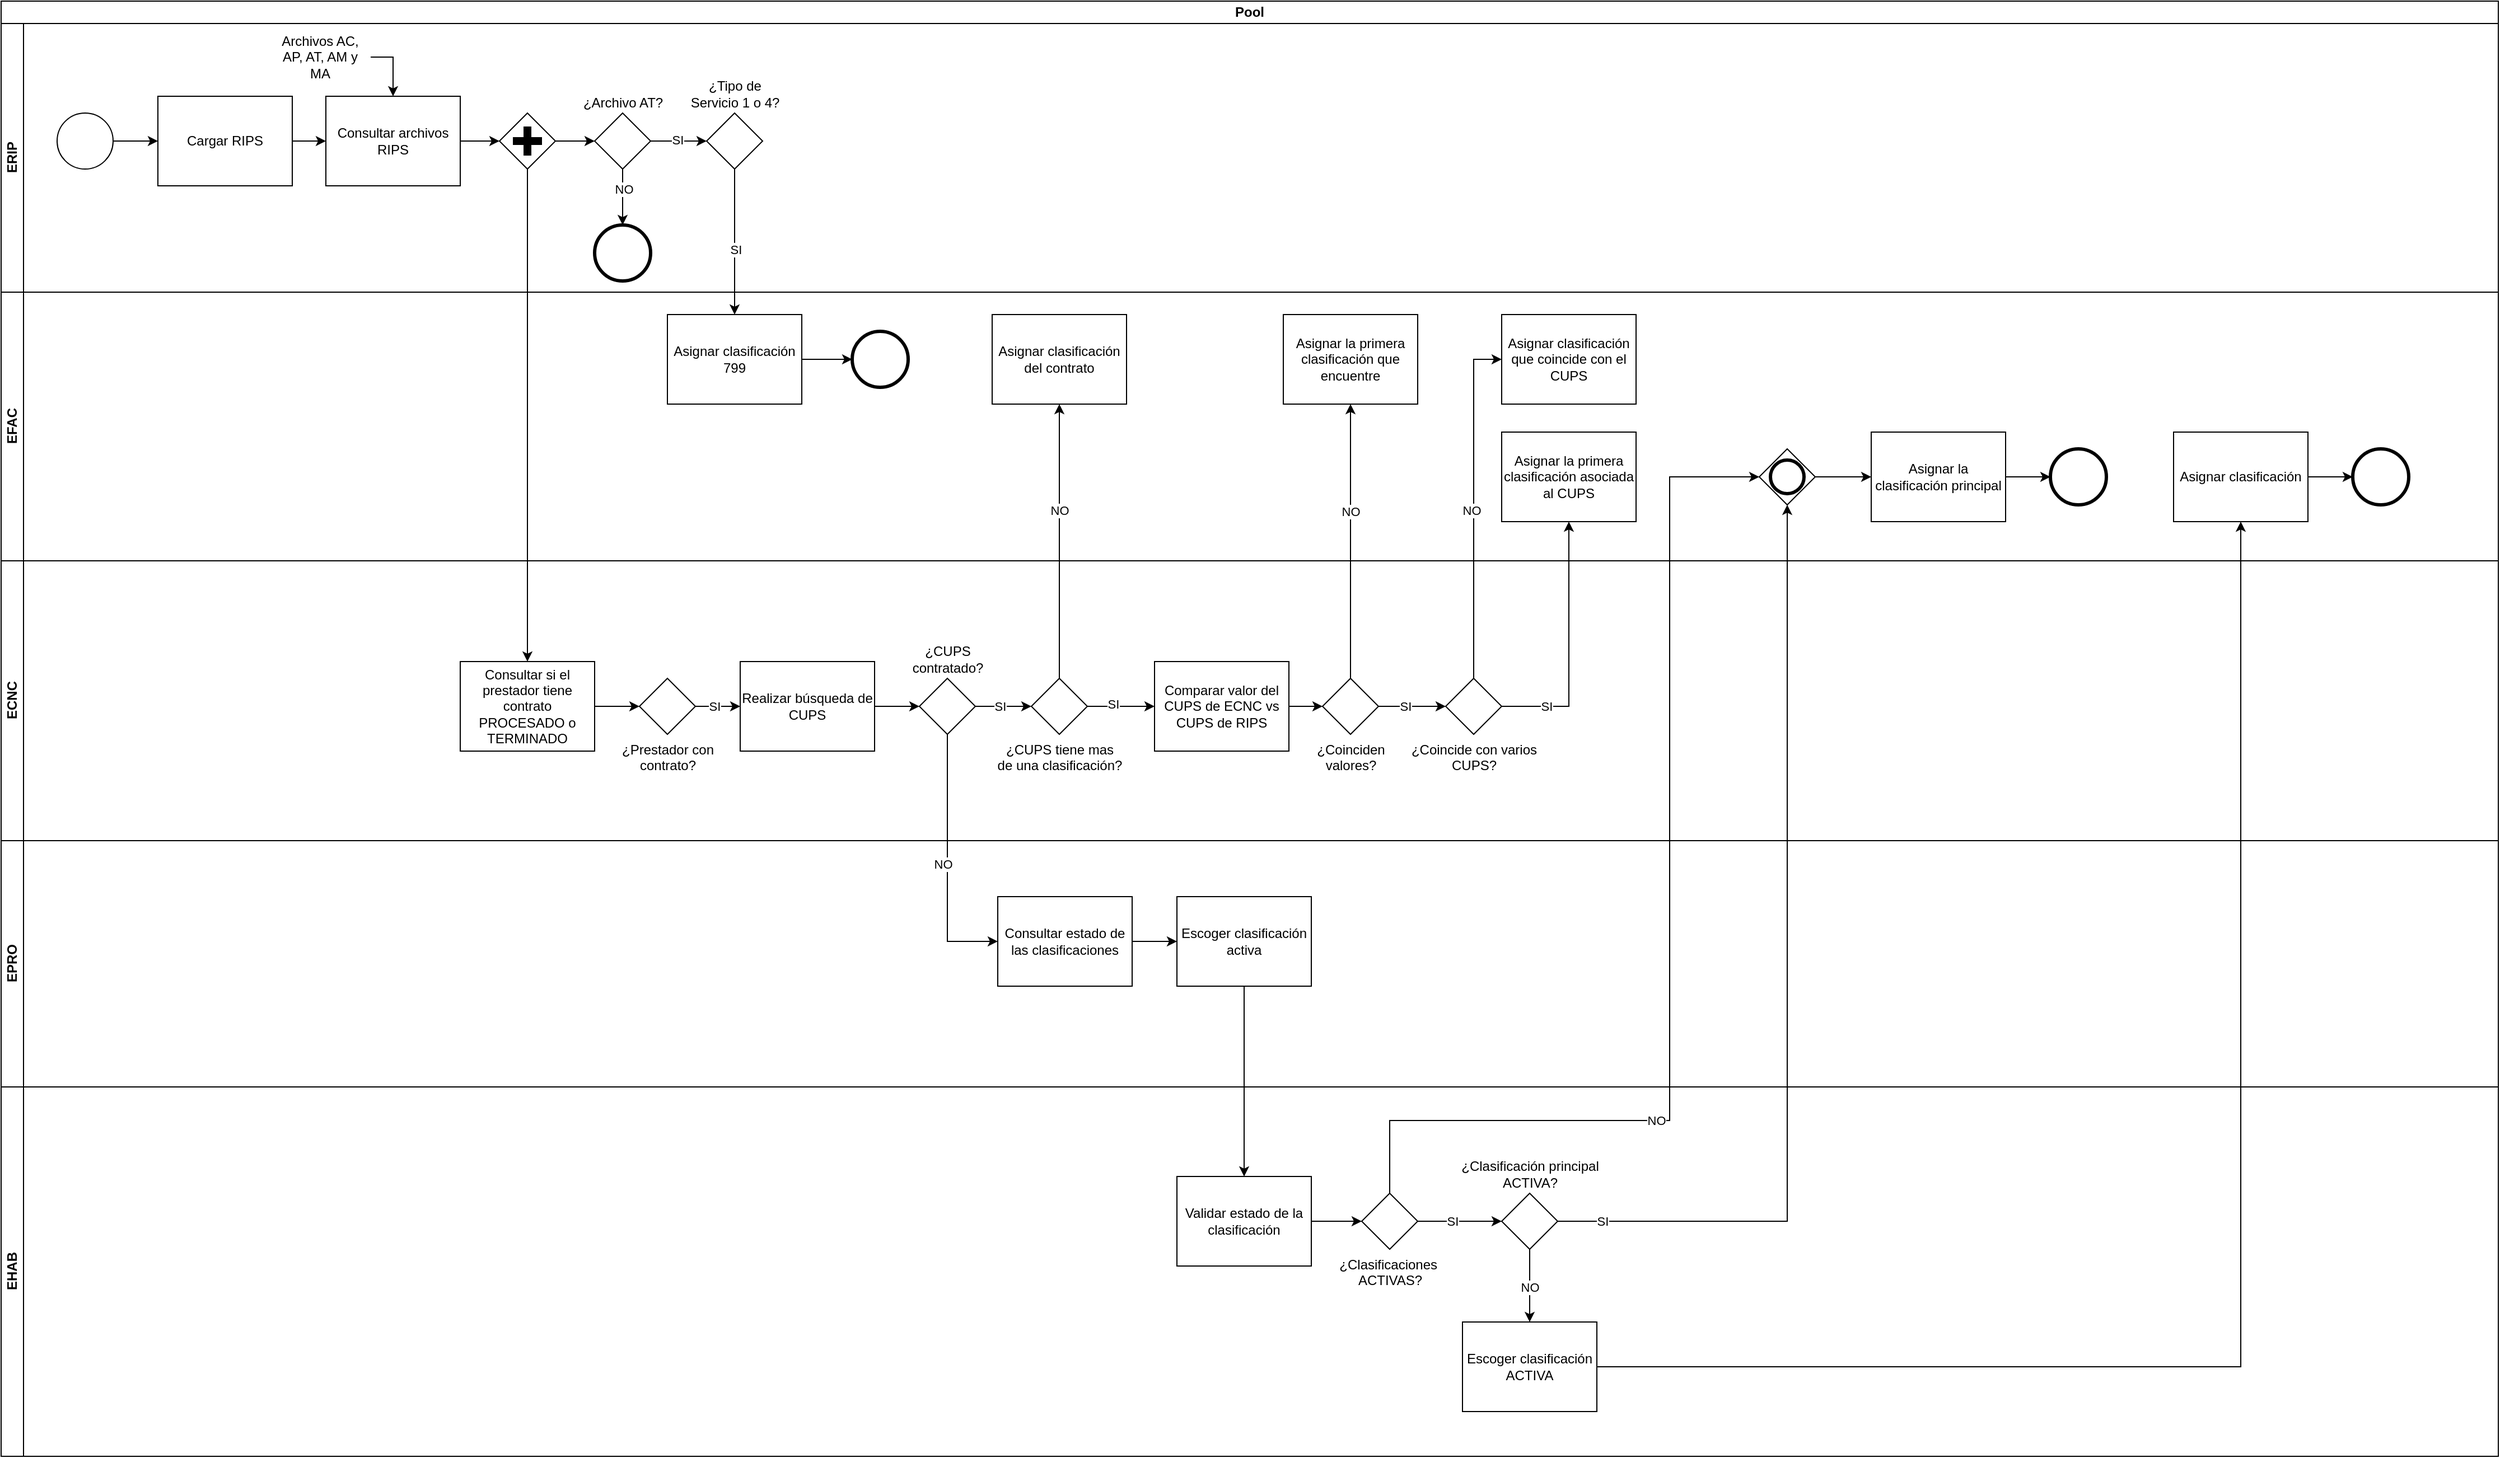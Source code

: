 <mxfile version="26.0.7">
  <diagram name="Página-1" id="oxVxN3O1TLyWzm_6McE1">
    <mxGraphModel dx="1767" dy="664" grid="1" gridSize="10" guides="1" tooltips="1" connect="1" arrows="1" fold="1" page="1" pageScale="1" pageWidth="2910" pageHeight="1030" math="0" shadow="0">
      <root>
        <mxCell id="0" />
        <mxCell id="1" parent="0" />
        <mxCell id="bKLb0kCSBSLetyQ8Wws8-13" value="Pool" style="swimlane;html=1;childLayout=stackLayout;resizeParent=1;resizeParentMax=0;horizontal=1;startSize=20;horizontalStack=0;whiteSpace=wrap;" parent="1" vertex="1">
          <mxGeometry x="60" y="10" width="2230" height="1300" as="geometry" />
        </mxCell>
        <mxCell id="bKLb0kCSBSLetyQ8Wws8-14" value="ERIP" style="swimlane;html=1;startSize=20;horizontal=0;labelPosition=center;verticalLabelPosition=middle;align=center;verticalAlign=middle;" parent="bKLb0kCSBSLetyQ8Wws8-13" vertex="1">
          <mxGeometry y="20" width="2230" height="240" as="geometry" />
        </mxCell>
        <mxCell id="C-gcfBAUuE_V13TWch20-1" value="" style="points=[[0.145,0.145,0],[0.5,0,0],[0.855,0.145,0],[1,0.5,0],[0.855,0.855,0],[0.5,1,0],[0.145,0.855,0],[0,0.5,0]];shape=mxgraph.bpmn.event;html=1;verticalLabelPosition=bottom;labelBackgroundColor=#ffffff;verticalAlign=top;align=center;perimeter=ellipsePerimeter;outlineConnect=0;aspect=fixed;outline=standard;symbol=general;" vertex="1" parent="bKLb0kCSBSLetyQ8Wws8-14">
          <mxGeometry x="50" y="80" width="50" height="50" as="geometry" />
        </mxCell>
        <mxCell id="C-gcfBAUuE_V13TWch20-2" value="Cargar RIPS" style="points=[[0.25,0,0],[0.5,0,0],[0.75,0,0],[1,0.25,0],[1,0.5,0],[1,0.75,0],[0.75,1,0],[0.5,1,0],[0.25,1,0],[0,0.75,0],[0,0.5,0],[0,0.25,0]];shape=mxgraph.bpmn.task2;whiteSpace=wrap;rectStyle=rounded;size=10;html=1;container=1;expand=0;collapsible=0;taskMarker=user;" vertex="1" parent="bKLb0kCSBSLetyQ8Wws8-14">
          <mxGeometry x="140" y="65" width="120" height="80" as="geometry" />
        </mxCell>
        <mxCell id="C-gcfBAUuE_V13TWch20-3" style="edgeStyle=orthogonalEdgeStyle;rounded=0;orthogonalLoop=1;jettySize=auto;html=1;" edge="1" parent="bKLb0kCSBSLetyQ8Wws8-14" source="C-gcfBAUuE_V13TWch20-1" target="C-gcfBAUuE_V13TWch20-2">
          <mxGeometry relative="1" as="geometry" />
        </mxCell>
        <mxCell id="C-gcfBAUuE_V13TWch20-10" value="Archivos AC, AP, AT, AM y MA" style="text;html=1;align=center;verticalAlign=middle;whiteSpace=wrap;rounded=0;" vertex="1" parent="bKLb0kCSBSLetyQ8Wws8-14">
          <mxGeometry x="240" y="10" width="90" height="40" as="geometry" />
        </mxCell>
        <mxCell id="C-gcfBAUuE_V13TWch20-27" value="Consultar archivos RIPS" style="points=[[0.25,0,0],[0.5,0,0],[0.75,0,0],[1,0.25,0],[1,0.5,0],[1,0.75,0],[0.75,1,0],[0.5,1,0],[0.25,1,0],[0,0.75,0],[0,0.5,0],[0,0.25,0]];shape=mxgraph.bpmn.task2;whiteSpace=wrap;rectStyle=rounded;size=10;html=1;container=1;expand=0;collapsible=0;taskMarker=script;" vertex="1" parent="bKLb0kCSBSLetyQ8Wws8-14">
          <mxGeometry x="290" y="65" width="120" height="80" as="geometry" />
        </mxCell>
        <mxCell id="C-gcfBAUuE_V13TWch20-5" style="edgeStyle=orthogonalEdgeStyle;rounded=0;orthogonalLoop=1;jettySize=auto;html=1;entryX=0;entryY=0.5;entryDx=0;entryDy=0;entryPerimeter=0;" edge="1" parent="bKLb0kCSBSLetyQ8Wws8-14" source="C-gcfBAUuE_V13TWch20-2" target="C-gcfBAUuE_V13TWch20-27">
          <mxGeometry relative="1" as="geometry">
            <mxPoint x="190" y="260" as="targetPoint" />
          </mxGeometry>
        </mxCell>
        <mxCell id="C-gcfBAUuE_V13TWch20-11" style="edgeStyle=orthogonalEdgeStyle;rounded=0;orthogonalLoop=1;jettySize=auto;html=1;exitX=1;exitY=0.5;exitDx=0;exitDy=0;" edge="1" parent="bKLb0kCSBSLetyQ8Wws8-14" source="C-gcfBAUuE_V13TWch20-10" target="C-gcfBAUuE_V13TWch20-27">
          <mxGeometry relative="1" as="geometry" />
        </mxCell>
        <mxCell id="C-gcfBAUuE_V13TWch20-13" style="edgeStyle=orthogonalEdgeStyle;rounded=0;orthogonalLoop=1;jettySize=auto;html=1;exitX=1;exitY=0.5;exitDx=0;exitDy=0;exitPerimeter=0;entryX=0;entryY=0.5;entryDx=0;entryDy=0;entryPerimeter=0;" edge="1" parent="bKLb0kCSBSLetyQ8Wws8-14" source="C-gcfBAUuE_V13TWch20-41" target="C-gcfBAUuE_V13TWch20-14">
          <mxGeometry relative="1" as="geometry">
            <mxPoint x="450" y="105" as="targetPoint" />
          </mxGeometry>
        </mxCell>
        <mxCell id="C-gcfBAUuE_V13TWch20-50" style="edgeStyle=orthogonalEdgeStyle;rounded=0;orthogonalLoop=1;jettySize=auto;html=1;" edge="1" parent="bKLb0kCSBSLetyQ8Wws8-14" source="C-gcfBAUuE_V13TWch20-14" target="C-gcfBAUuE_V13TWch20-44">
          <mxGeometry relative="1" as="geometry" />
        </mxCell>
        <mxCell id="C-gcfBAUuE_V13TWch20-62" value="NO" style="edgeLabel;html=1;align=center;verticalAlign=middle;resizable=0;points=[];" vertex="1" connectable="0" parent="C-gcfBAUuE_V13TWch20-50">
          <mxGeometry x="-0.296" y="1" relative="1" as="geometry">
            <mxPoint as="offset" />
          </mxGeometry>
        </mxCell>
        <mxCell id="C-gcfBAUuE_V13TWch20-14" value="¿Archivo AT?" style="points=[[0.25,0.25,0],[0.5,0,0],[0.75,0.25,0],[1,0.5,0],[0.75,0.75,0],[0.5,1,0],[0.25,0.75,0],[0,0.5,0]];shape=mxgraph.bpmn.gateway2;html=1;verticalLabelPosition=top;labelBackgroundColor=#ffffff;verticalAlign=bottom;align=center;perimeter=rhombusPerimeter;outlineConnect=0;outline=none;symbol=none;labelPosition=center;" vertex="1" parent="bKLb0kCSBSLetyQ8Wws8-14">
          <mxGeometry x="530" y="80" width="50" height="50" as="geometry" />
        </mxCell>
        <mxCell id="C-gcfBAUuE_V13TWch20-15" style="edgeStyle=orthogonalEdgeStyle;rounded=0;orthogonalLoop=1;jettySize=auto;html=1;entryX=0;entryY=0.5;entryDx=0;entryDy=0;entryPerimeter=0;exitX=1;exitY=0.5;exitDx=0;exitDy=0;exitPerimeter=0;" edge="1" parent="bKLb0kCSBSLetyQ8Wws8-14" source="C-gcfBAUuE_V13TWch20-14" target="C-gcfBAUuE_V13TWch20-22">
          <mxGeometry relative="1" as="geometry">
            <mxPoint x="1255" y="105" as="targetPoint" />
            <mxPoint x="1215" y="105" as="sourcePoint" />
          </mxGeometry>
        </mxCell>
        <mxCell id="C-gcfBAUuE_V13TWch20-16" value="SI" style="edgeLabel;html=1;align=center;verticalAlign=middle;resizable=0;points=[];" vertex="1" connectable="0" parent="C-gcfBAUuE_V13TWch20-15">
          <mxGeometry x="-0.061" y="1" relative="1" as="geometry">
            <mxPoint as="offset" />
          </mxGeometry>
        </mxCell>
        <mxCell id="C-gcfBAUuE_V13TWch20-22" value="¿Tipo de &lt;br&gt;Servicio 1 o 4?" style="points=[[0.25,0.25,0],[0.5,0,0],[0.75,0.25,0],[1,0.5,0],[0.75,0.75,0],[0.5,1,0],[0.25,0.75,0],[0,0.5,0]];shape=mxgraph.bpmn.gateway2;html=1;verticalLabelPosition=top;labelBackgroundColor=#ffffff;verticalAlign=bottom;align=center;perimeter=rhombusPerimeter;outlineConnect=0;outline=none;symbol=none;labelPosition=center;" vertex="1" parent="bKLb0kCSBSLetyQ8Wws8-14">
          <mxGeometry x="630" y="80" width="50" height="50" as="geometry" />
        </mxCell>
        <mxCell id="C-gcfBAUuE_V13TWch20-41" value="" style="points=[[0.25,0.25,0],[0.5,0,0],[0.75,0.25,0],[1,0.5,0],[0.75,0.75,0],[0.5,1,0],[0.25,0.75,0],[0,0.5,0]];shape=mxgraph.bpmn.gateway2;html=1;verticalLabelPosition=bottom;labelBackgroundColor=#ffffff;verticalAlign=top;align=center;perimeter=rhombusPerimeter;outlineConnect=0;outline=none;symbol=none;gwType=parallel;" vertex="1" parent="bKLb0kCSBSLetyQ8Wws8-14">
          <mxGeometry x="445" y="80" width="50" height="50" as="geometry" />
        </mxCell>
        <mxCell id="C-gcfBAUuE_V13TWch20-42" value="" style="edgeStyle=orthogonalEdgeStyle;rounded=0;orthogonalLoop=1;jettySize=auto;html=1;exitX=1;exitY=0.5;exitDx=0;exitDy=0;exitPerimeter=0;entryX=0;entryY=0.5;entryDx=0;entryDy=0;entryPerimeter=0;" edge="1" parent="bKLb0kCSBSLetyQ8Wws8-14" source="C-gcfBAUuE_V13TWch20-27" target="C-gcfBAUuE_V13TWch20-41">
          <mxGeometry relative="1" as="geometry">
            <mxPoint x="680" y="135" as="targetPoint" />
            <mxPoint x="470" y="135" as="sourcePoint" />
          </mxGeometry>
        </mxCell>
        <mxCell id="C-gcfBAUuE_V13TWch20-44" value="" style="points=[[0.145,0.145,0],[0.5,0,0],[0.855,0.145,0],[1,0.5,0],[0.855,0.855,0],[0.5,1,0],[0.145,0.855,0],[0,0.5,0]];shape=mxgraph.bpmn.event;html=1;verticalLabelPosition=bottom;labelBackgroundColor=#ffffff;verticalAlign=top;align=center;perimeter=ellipsePerimeter;outlineConnect=0;aspect=fixed;outline=end;symbol=terminate2;" vertex="1" parent="bKLb0kCSBSLetyQ8Wws8-14">
          <mxGeometry x="530" y="180" width="50" height="50" as="geometry" />
        </mxCell>
        <mxCell id="bKLb0kCSBSLetyQ8Wws8-15" value="EFAC" style="swimlane;html=1;startSize=20;horizontal=0;" parent="bKLb0kCSBSLetyQ8Wws8-13" vertex="1">
          <mxGeometry y="260" width="2230" height="240" as="geometry" />
        </mxCell>
        <mxCell id="C-gcfBAUuE_V13TWch20-20" value="Asignar clasificación 799" style="points=[[0.25,0,0],[0.5,0,0],[0.75,0,0],[1,0.25,0],[1,0.5,0],[1,0.75,0],[0.75,1,0],[0.5,1,0],[0.25,1,0],[0,0.75,0],[0,0.5,0],[0,0.25,0]];shape=mxgraph.bpmn.task2;whiteSpace=wrap;rectStyle=rounded;size=10;html=1;container=1;expand=0;collapsible=0;taskMarker=script;" vertex="1" parent="bKLb0kCSBSLetyQ8Wws8-15">
          <mxGeometry x="595" y="20" width="120" height="80" as="geometry" />
        </mxCell>
        <mxCell id="C-gcfBAUuE_V13TWch20-58" value="Asignar clasificación del contrato" style="points=[[0.25,0,0],[0.5,0,0],[0.75,0,0],[1,0.25,0],[1,0.5,0],[1,0.75,0],[0.75,1,0],[0.5,1,0],[0.25,1,0],[0,0.75,0],[0,0.5,0],[0,0.25,0]];shape=mxgraph.bpmn.task2;whiteSpace=wrap;rectStyle=rounded;size=10;html=1;container=1;expand=0;collapsible=0;taskMarker=script;" vertex="1" parent="bKLb0kCSBSLetyQ8Wws8-15">
          <mxGeometry x="885" y="20" width="120" height="80" as="geometry" />
        </mxCell>
        <mxCell id="C-gcfBAUuE_V13TWch20-61" value="" style="points=[[0.145,0.145,0],[0.5,0,0],[0.855,0.145,0],[1,0.5,0],[0.855,0.855,0],[0.5,1,0],[0.145,0.855,0],[0,0.5,0]];shape=mxgraph.bpmn.event;html=1;verticalLabelPosition=bottom;labelBackgroundColor=#ffffff;verticalAlign=top;align=center;perimeter=ellipsePerimeter;outlineConnect=0;aspect=fixed;outline=end;symbol=terminate2;" vertex="1" parent="bKLb0kCSBSLetyQ8Wws8-15">
          <mxGeometry x="760" y="35" width="50" height="50" as="geometry" />
        </mxCell>
        <mxCell id="C-gcfBAUuE_V13TWch20-60" style="edgeStyle=orthogonalEdgeStyle;rounded=0;orthogonalLoop=1;jettySize=auto;html=1;" edge="1" parent="bKLb0kCSBSLetyQ8Wws8-15" source="C-gcfBAUuE_V13TWch20-20" target="C-gcfBAUuE_V13TWch20-61">
          <mxGeometry relative="1" as="geometry">
            <mxPoint x="860" y="65" as="targetPoint" />
          </mxGeometry>
        </mxCell>
        <mxCell id="C-gcfBAUuE_V13TWch20-70" value="Asignar clasificación que coincide con el CUPS" style="points=[[0.25,0,0],[0.5,0,0],[0.75,0,0],[1,0.25,0],[1,0.5,0],[1,0.75,0],[0.75,1,0],[0.5,1,0],[0.25,1,0],[0,0.75,0],[0,0.5,0],[0,0.25,0]];shape=mxgraph.bpmn.task2;whiteSpace=wrap;rectStyle=rounded;size=10;html=1;container=1;expand=0;collapsible=0;taskMarker=script;" vertex="1" parent="bKLb0kCSBSLetyQ8Wws8-15">
          <mxGeometry x="1340" y="20" width="120" height="80" as="geometry" />
        </mxCell>
        <mxCell id="C-gcfBAUuE_V13TWch20-75" value="Asignar la primera clasificación asociada al CUPS" style="points=[[0.25,0,0],[0.5,0,0],[0.75,0,0],[1,0.25,0],[1,0.5,0],[1,0.75,0],[0.75,1,0],[0.5,1,0],[0.25,1,0],[0,0.75,0],[0,0.5,0],[0,0.25,0]];shape=mxgraph.bpmn.task2;whiteSpace=wrap;rectStyle=rounded;size=10;html=1;container=1;expand=0;collapsible=0;taskMarker=script;" vertex="1" parent="bKLb0kCSBSLetyQ8Wws8-15">
          <mxGeometry x="1340" y="125" width="120" height="80" as="geometry" />
        </mxCell>
        <mxCell id="C-gcfBAUuE_V13TWch20-79" value="Asignar la primera clasificación que encuentre" style="points=[[0.25,0,0],[0.5,0,0],[0.75,0,0],[1,0.25,0],[1,0.5,0],[1,0.75,0],[0.75,1,0],[0.5,1,0],[0.25,1,0],[0,0.75,0],[0,0.5,0],[0,0.25,0]];shape=mxgraph.bpmn.task2;whiteSpace=wrap;rectStyle=rounded;size=10;html=1;container=1;expand=0;collapsible=0;taskMarker=script;" vertex="1" parent="bKLb0kCSBSLetyQ8Wws8-15">
          <mxGeometry x="1145" y="20" width="120" height="80" as="geometry" />
        </mxCell>
        <mxCell id="C-gcfBAUuE_V13TWch20-138" style="edgeStyle=orthogonalEdgeStyle;rounded=0;orthogonalLoop=1;jettySize=auto;html=1;" edge="1" parent="bKLb0kCSBSLetyQ8Wws8-15" source="C-gcfBAUuE_V13TWch20-121" target="C-gcfBAUuE_V13TWch20-137">
          <mxGeometry relative="1" as="geometry" />
        </mxCell>
        <mxCell id="C-gcfBAUuE_V13TWch20-121" value="Asignar la clasificación principal" style="points=[[0.25,0,0],[0.5,0,0],[0.75,0,0],[1,0.25,0],[1,0.5,0],[1,0.75,0],[0.75,1,0],[0.5,1,0],[0.25,1,0],[0,0.75,0],[0,0.5,0],[0,0.25,0]];shape=mxgraph.bpmn.task2;whiteSpace=wrap;rectStyle=rounded;size=10;html=1;container=1;expand=0;collapsible=0;taskMarker=script;" vertex="1" parent="bKLb0kCSBSLetyQ8Wws8-15">
          <mxGeometry x="1670" y="125" width="120" height="80" as="geometry" />
        </mxCell>
        <mxCell id="C-gcfBAUuE_V13TWch20-128" value="" style="points=[[0.25,0.25,0],[0.5,0,0],[0.75,0.25,0],[1,0.5,0],[0.75,0.75,0],[0.5,1,0],[0.25,0.75,0],[0,0.5,0]];shape=mxgraph.bpmn.gateway2;html=1;verticalLabelPosition=bottom;labelBackgroundColor=#ffffff;verticalAlign=top;align=center;perimeter=rhombusPerimeter;outlineConnect=0;outline=end;symbol=general;" vertex="1" parent="bKLb0kCSBSLetyQ8Wws8-15">
          <mxGeometry x="1570" y="140" width="50" height="50" as="geometry" />
        </mxCell>
        <mxCell id="C-gcfBAUuE_V13TWch20-129" style="edgeStyle=orthogonalEdgeStyle;rounded=0;orthogonalLoop=1;jettySize=auto;html=1;entryX=0;entryY=0.5;entryDx=0;entryDy=0;entryPerimeter=0;" edge="1" parent="bKLb0kCSBSLetyQ8Wws8-15" source="C-gcfBAUuE_V13TWch20-128" target="C-gcfBAUuE_V13TWch20-121">
          <mxGeometry relative="1" as="geometry" />
        </mxCell>
        <mxCell id="C-gcfBAUuE_V13TWch20-135" style="edgeStyle=orthogonalEdgeStyle;rounded=0;orthogonalLoop=1;jettySize=auto;html=1;" edge="1" parent="bKLb0kCSBSLetyQ8Wws8-15" source="C-gcfBAUuE_V13TWch20-133" target="C-gcfBAUuE_V13TWch20-134">
          <mxGeometry relative="1" as="geometry" />
        </mxCell>
        <mxCell id="C-gcfBAUuE_V13TWch20-133" value="Asignar clasificación" style="points=[[0.25,0,0],[0.5,0,0],[0.75,0,0],[1,0.25,0],[1,0.5,0],[1,0.75,0],[0.75,1,0],[0.5,1,0],[0.25,1,0],[0,0.75,0],[0,0.5,0],[0,0.25,0]];shape=mxgraph.bpmn.task2;whiteSpace=wrap;rectStyle=rounded;size=10;html=1;container=1;expand=0;collapsible=0;taskMarker=script;" vertex="1" parent="bKLb0kCSBSLetyQ8Wws8-15">
          <mxGeometry x="1940" y="125" width="120" height="80" as="geometry" />
        </mxCell>
        <mxCell id="C-gcfBAUuE_V13TWch20-134" value="" style="points=[[0.145,0.145,0],[0.5,0,0],[0.855,0.145,0],[1,0.5,0],[0.855,0.855,0],[0.5,1,0],[0.145,0.855,0],[0,0.5,0]];shape=mxgraph.bpmn.event;html=1;verticalLabelPosition=bottom;labelBackgroundColor=#ffffff;verticalAlign=top;align=center;perimeter=ellipsePerimeter;outlineConnect=0;aspect=fixed;outline=end;symbol=terminate2;" vertex="1" parent="bKLb0kCSBSLetyQ8Wws8-15">
          <mxGeometry x="2100" y="140" width="50" height="50" as="geometry" />
        </mxCell>
        <mxCell id="C-gcfBAUuE_V13TWch20-137" value="" style="points=[[0.145,0.145,0],[0.5,0,0],[0.855,0.145,0],[1,0.5,0],[0.855,0.855,0],[0.5,1,0],[0.145,0.855,0],[0,0.5,0]];shape=mxgraph.bpmn.event;html=1;verticalLabelPosition=bottom;labelBackgroundColor=#ffffff;verticalAlign=top;align=center;perimeter=ellipsePerimeter;outlineConnect=0;aspect=fixed;outline=end;symbol=terminate2;" vertex="1" parent="bKLb0kCSBSLetyQ8Wws8-15">
          <mxGeometry x="1830" y="140" width="50" height="50" as="geometry" />
        </mxCell>
        <mxCell id="bKLb0kCSBSLetyQ8Wws8-16" value="ECNC" style="swimlane;html=1;startSize=20;horizontal=0;" parent="bKLb0kCSBSLetyQ8Wws8-13" vertex="1">
          <mxGeometry y="500" width="2230" height="250" as="geometry" />
        </mxCell>
        <mxCell id="C-gcfBAUuE_V13TWch20-4" value="Consultar si el prestador tiene contrato PROCESADO o TERMINADO" style="points=[[0.25,0,0],[0.5,0,0],[0.75,0,0],[1,0.25,0],[1,0.5,0],[1,0.75,0],[0.75,1,0],[0.5,1,0],[0.25,1,0],[0,0.75,0],[0,0.5,0],[0,0.25,0]];shape=mxgraph.bpmn.task2;whiteSpace=wrap;rectStyle=rounded;size=10;html=1;container=1;expand=0;collapsible=0;taskMarker=script;" vertex="1" parent="bKLb0kCSBSLetyQ8Wws8-16">
          <mxGeometry x="410" y="90" width="120" height="80" as="geometry" />
        </mxCell>
        <mxCell id="C-gcfBAUuE_V13TWch20-54" style="edgeStyle=orthogonalEdgeStyle;rounded=0;orthogonalLoop=1;jettySize=auto;html=1;" edge="1" parent="bKLb0kCSBSLetyQ8Wws8-16" source="C-gcfBAUuE_V13TWch20-81" target="C-gcfBAUuE_V13TWch20-53">
          <mxGeometry relative="1" as="geometry">
            <mxPoint x="930" y="130" as="sourcePoint" />
          </mxGeometry>
        </mxCell>
        <mxCell id="C-gcfBAUuE_V13TWch20-83" value="SI" style="edgeLabel;html=1;align=center;verticalAlign=middle;resizable=0;points=[];" vertex="1" connectable="0" parent="C-gcfBAUuE_V13TWch20-54">
          <mxGeometry x="-0.136" relative="1" as="geometry">
            <mxPoint as="offset" />
          </mxGeometry>
        </mxCell>
        <mxCell id="C-gcfBAUuE_V13TWch20-82" style="edgeStyle=orthogonalEdgeStyle;rounded=0;orthogonalLoop=1;jettySize=auto;html=1;" edge="1" parent="bKLb0kCSBSLetyQ8Wws8-16" source="C-gcfBAUuE_V13TWch20-9" target="C-gcfBAUuE_V13TWch20-81">
          <mxGeometry relative="1" as="geometry" />
        </mxCell>
        <mxCell id="C-gcfBAUuE_V13TWch20-9" value="Realizar búsqueda de CUPS" style="points=[[0.25,0,0],[0.5,0,0],[0.75,0,0],[1,0.25,0],[1,0.5,0],[1,0.75,0],[0.75,1,0],[0.5,1,0],[0.25,1,0],[0,0.75,0],[0,0.5,0],[0,0.25,0]];shape=mxgraph.bpmn.task2;whiteSpace=wrap;rectStyle=rounded;size=10;html=1;container=1;expand=0;collapsible=0;taskMarker=script;" vertex="1" parent="bKLb0kCSBSLetyQ8Wws8-16">
          <mxGeometry x="660" y="90" width="120" height="80" as="geometry" />
        </mxCell>
        <mxCell id="C-gcfBAUuE_V13TWch20-7" value="¿Prestador con &lt;br&gt;contrato?" style="points=[[0.25,0.25,0],[0.5,0,0],[0.75,0.25,0],[1,0.5,0],[0.75,0.75,0],[0.5,1,0],[0.25,0.75,0],[0,0.5,0]];shape=mxgraph.bpmn.gateway2;html=1;verticalLabelPosition=bottom;labelBackgroundColor=#ffffff;verticalAlign=top;align=center;perimeter=rhombusPerimeter;outlineConnect=0;outline=none;symbol=none;" vertex="1" parent="bKLb0kCSBSLetyQ8Wws8-16">
          <mxGeometry x="570" y="105" width="50" height="50" as="geometry" />
        </mxCell>
        <mxCell id="C-gcfBAUuE_V13TWch20-8" style="edgeStyle=orthogonalEdgeStyle;rounded=0;orthogonalLoop=1;jettySize=auto;html=1;" edge="1" parent="bKLb0kCSBSLetyQ8Wws8-16" source="C-gcfBAUuE_V13TWch20-7" target="C-gcfBAUuE_V13TWch20-9">
          <mxGeometry relative="1" as="geometry">
            <mxPoint x="685" y="-410" as="targetPoint" />
          </mxGeometry>
        </mxCell>
        <mxCell id="C-gcfBAUuE_V13TWch20-12" value="SI" style="edgeLabel;html=1;align=center;verticalAlign=middle;resizable=0;points=[];" vertex="1" connectable="0" parent="C-gcfBAUuE_V13TWch20-8">
          <mxGeometry x="-0.631" relative="1" as="geometry">
            <mxPoint x="9" as="offset" />
          </mxGeometry>
        </mxCell>
        <mxCell id="C-gcfBAUuE_V13TWch20-6" style="edgeStyle=orthogonalEdgeStyle;rounded=0;orthogonalLoop=1;jettySize=auto;html=1;" edge="1" parent="bKLb0kCSBSLetyQ8Wws8-16" source="C-gcfBAUuE_V13TWch20-4" target="C-gcfBAUuE_V13TWch20-7">
          <mxGeometry relative="1" as="geometry">
            <mxPoint x="670" y="-35" as="targetPoint" />
          </mxGeometry>
        </mxCell>
        <mxCell id="C-gcfBAUuE_V13TWch20-53" value="¿CUPS tiene mas &lt;br&gt;de una clasificación?" style="points=[[0.25,0.25,0],[0.5,0,0],[0.75,0.25,0],[1,0.5,0],[0.75,0.75,0],[0.5,1,0],[0.25,0.75,0],[0,0.5,0]];shape=mxgraph.bpmn.gateway2;html=1;verticalLabelPosition=bottom;labelBackgroundColor=#ffffff;verticalAlign=top;align=center;perimeter=rhombusPerimeter;outlineConnect=0;outline=none;symbol=none;" vertex="1" parent="bKLb0kCSBSLetyQ8Wws8-16">
          <mxGeometry x="920" y="105" width="50" height="50" as="geometry" />
        </mxCell>
        <mxCell id="C-gcfBAUuE_V13TWch20-68" style="edgeStyle=orthogonalEdgeStyle;rounded=0;orthogonalLoop=1;jettySize=auto;html=1;" edge="1" parent="bKLb0kCSBSLetyQ8Wws8-16" source="C-gcfBAUuE_V13TWch20-65" target="C-gcfBAUuE_V13TWch20-67">
          <mxGeometry relative="1" as="geometry" />
        </mxCell>
        <mxCell id="C-gcfBAUuE_V13TWch20-65" value="Comparar valor del CUPS de ECNC vs CUPS de RIPS" style="points=[[0.25,0,0],[0.5,0,0],[0.75,0,0],[1,0.25,0],[1,0.5,0],[1,0.75,0],[0.75,1,0],[0.5,1,0],[0.25,1,0],[0,0.75,0],[0,0.5,0],[0,0.25,0]];shape=mxgraph.bpmn.task2;whiteSpace=wrap;rectStyle=rounded;size=10;html=1;container=1;expand=0;collapsible=0;taskMarker=script;" vertex="1" parent="bKLb0kCSBSLetyQ8Wws8-16">
          <mxGeometry x="1030" y="90" width="120" height="80" as="geometry" />
        </mxCell>
        <mxCell id="C-gcfBAUuE_V13TWch20-64" style="edgeStyle=orthogonalEdgeStyle;rounded=0;orthogonalLoop=1;jettySize=auto;html=1;" edge="1" parent="bKLb0kCSBSLetyQ8Wws8-16" source="C-gcfBAUuE_V13TWch20-53" target="C-gcfBAUuE_V13TWch20-65">
          <mxGeometry relative="1" as="geometry">
            <mxPoint x="1110" y="130" as="targetPoint" />
          </mxGeometry>
        </mxCell>
        <mxCell id="C-gcfBAUuE_V13TWch20-66" value="SI" style="edgeLabel;html=1;align=center;verticalAlign=middle;resizable=0;points=[];" vertex="1" connectable="0" parent="C-gcfBAUuE_V13TWch20-64">
          <mxGeometry x="-0.248" y="2" relative="1" as="geometry">
            <mxPoint as="offset" />
          </mxGeometry>
        </mxCell>
        <mxCell id="C-gcfBAUuE_V13TWch20-67" value="¿Coinciden &lt;br&gt;valores?" style="points=[[0.25,0.25,0],[0.5,0,0],[0.75,0.25,0],[1,0.5,0],[0.75,0.75,0],[0.5,1,0],[0.25,0.75,0],[0,0.5,0]];shape=mxgraph.bpmn.gateway2;html=1;verticalLabelPosition=bottom;labelBackgroundColor=#ffffff;verticalAlign=top;align=center;perimeter=rhombusPerimeter;outlineConnect=0;outline=none;symbol=none;" vertex="1" parent="bKLb0kCSBSLetyQ8Wws8-16">
          <mxGeometry x="1180" y="105" width="50" height="50" as="geometry" />
        </mxCell>
        <mxCell id="C-gcfBAUuE_V13TWch20-71" value="¿Coincide con varios&lt;br&gt;CUPS?" style="points=[[0.25,0.25,0],[0.5,0,0],[0.75,0.25,0],[1,0.5,0],[0.75,0.75,0],[0.5,1,0],[0.25,0.75,0],[0,0.5,0]];shape=mxgraph.bpmn.gateway2;html=1;verticalLabelPosition=bottom;labelBackgroundColor=#ffffff;verticalAlign=top;align=center;perimeter=rhombusPerimeter;outlineConnect=0;outline=none;symbol=none;" vertex="1" parent="bKLb0kCSBSLetyQ8Wws8-16">
          <mxGeometry x="1290" y="105" width="50" height="50" as="geometry" />
        </mxCell>
        <mxCell id="C-gcfBAUuE_V13TWch20-69" style="edgeStyle=orthogonalEdgeStyle;rounded=0;orthogonalLoop=1;jettySize=auto;html=1;entryX=0;entryY=0.5;entryDx=0;entryDy=0;entryPerimeter=0;" edge="1" parent="bKLb0kCSBSLetyQ8Wws8-16" source="C-gcfBAUuE_V13TWch20-67" target="C-gcfBAUuE_V13TWch20-71">
          <mxGeometry relative="1" as="geometry">
            <mxPoint x="1255" y="-150" as="targetPoint" />
          </mxGeometry>
        </mxCell>
        <mxCell id="C-gcfBAUuE_V13TWch20-72" value="SI" style="edgeLabel;html=1;align=center;verticalAlign=middle;resizable=0;points=[];" vertex="1" connectable="0" parent="C-gcfBAUuE_V13TWch20-69">
          <mxGeometry x="-0.195" y="-3" relative="1" as="geometry">
            <mxPoint y="-3" as="offset" />
          </mxGeometry>
        </mxCell>
        <mxCell id="C-gcfBAUuE_V13TWch20-81" value="¿CUPS &lt;br&gt;contratado?" style="points=[[0.25,0.25,0],[0.5,0,0],[0.75,0.25,0],[1,0.5,0],[0.75,0.75,0],[0.5,1,0],[0.25,0.75,0],[0,0.5,0]];shape=mxgraph.bpmn.gateway2;html=1;verticalLabelPosition=top;labelBackgroundColor=#ffffff;verticalAlign=bottom;align=center;perimeter=rhombusPerimeter;outlineConnect=0;outline=none;symbol=none;labelPosition=center;" vertex="1" parent="bKLb0kCSBSLetyQ8Wws8-16">
          <mxGeometry x="820" y="105" width="50" height="50" as="geometry" />
        </mxCell>
        <mxCell id="C-gcfBAUuE_V13TWch20-18" style="edgeStyle=orthogonalEdgeStyle;rounded=0;orthogonalLoop=1;jettySize=auto;html=1;exitX=0.5;exitY=1;exitDx=0;exitDy=0;exitPerimeter=0;" edge="1" parent="bKLb0kCSBSLetyQ8Wws8-13" source="C-gcfBAUuE_V13TWch20-22" target="C-gcfBAUuE_V13TWch20-20">
          <mxGeometry relative="1" as="geometry">
            <mxPoint x="960" y="120" as="targetPoint" />
            <mxPoint x="940" y="120" as="sourcePoint" />
          </mxGeometry>
        </mxCell>
        <mxCell id="C-gcfBAUuE_V13TWch20-19" value="SI" style="edgeLabel;html=1;align=center;verticalAlign=middle;resizable=0;points=[];" vertex="1" connectable="0" parent="C-gcfBAUuE_V13TWch20-18">
          <mxGeometry x="0.104" y="1" relative="1" as="geometry">
            <mxPoint as="offset" />
          </mxGeometry>
        </mxCell>
        <mxCell id="C-gcfBAUuE_V13TWch20-52" style="edgeStyle=orthogonalEdgeStyle;rounded=0;orthogonalLoop=1;jettySize=auto;html=1;" edge="1" parent="bKLb0kCSBSLetyQ8Wws8-13" source="C-gcfBAUuE_V13TWch20-41" target="C-gcfBAUuE_V13TWch20-4">
          <mxGeometry relative="1" as="geometry" />
        </mxCell>
        <mxCell id="C-gcfBAUuE_V13TWch20-55" style="edgeStyle=orthogonalEdgeStyle;rounded=0;orthogonalLoop=1;jettySize=auto;html=1;" edge="1" parent="bKLb0kCSBSLetyQ8Wws8-13" source="C-gcfBAUuE_V13TWch20-53" target="C-gcfBAUuE_V13TWch20-58">
          <mxGeometry relative="1" as="geometry">
            <mxPoint x="1000" y="560" as="targetPoint" />
          </mxGeometry>
        </mxCell>
        <mxCell id="C-gcfBAUuE_V13TWch20-59" value="NO" style="edgeLabel;html=1;align=center;verticalAlign=middle;resizable=0;points=[];" vertex="1" connectable="0" parent="C-gcfBAUuE_V13TWch20-55">
          <mxGeometry x="-0.391" y="2" relative="1" as="geometry">
            <mxPoint x="2" y="-76" as="offset" />
          </mxGeometry>
        </mxCell>
        <mxCell id="C-gcfBAUuE_V13TWch20-73" style="edgeStyle=orthogonalEdgeStyle;rounded=0;orthogonalLoop=1;jettySize=auto;html=1;entryX=0;entryY=0.5;entryDx=0;entryDy=0;entryPerimeter=0;exitX=0.5;exitY=0;exitDx=0;exitDy=0;exitPerimeter=0;" edge="1" parent="bKLb0kCSBSLetyQ8Wws8-13" source="C-gcfBAUuE_V13TWch20-71" target="C-gcfBAUuE_V13TWch20-70">
          <mxGeometry relative="1" as="geometry" />
        </mxCell>
        <mxCell id="C-gcfBAUuE_V13TWch20-77" value="NO" style="edgeLabel;html=1;align=center;verticalAlign=middle;resizable=0;points=[];" vertex="1" connectable="0" parent="C-gcfBAUuE_V13TWch20-73">
          <mxGeometry x="-0.032" y="2" relative="1" as="geometry">
            <mxPoint as="offset" />
          </mxGeometry>
        </mxCell>
        <mxCell id="C-gcfBAUuE_V13TWch20-74" style="edgeStyle=orthogonalEdgeStyle;rounded=0;orthogonalLoop=1;jettySize=auto;html=1;exitX=1;exitY=0.5;exitDx=0;exitDy=0;exitPerimeter=0;" edge="1" parent="bKLb0kCSBSLetyQ8Wws8-13" source="C-gcfBAUuE_V13TWch20-71" target="C-gcfBAUuE_V13TWch20-75">
          <mxGeometry relative="1" as="geometry">
            <mxPoint x="1270" y="470" as="targetPoint" />
          </mxGeometry>
        </mxCell>
        <mxCell id="C-gcfBAUuE_V13TWch20-76" value="SI" style="edgeLabel;html=1;align=center;verticalAlign=middle;resizable=0;points=[];" vertex="1" connectable="0" parent="C-gcfBAUuE_V13TWch20-74">
          <mxGeometry x="-0.65" relative="1" as="geometry">
            <mxPoint as="offset" />
          </mxGeometry>
        </mxCell>
        <mxCell id="C-gcfBAUuE_V13TWch20-78" style="edgeStyle=orthogonalEdgeStyle;rounded=0;orthogonalLoop=1;jettySize=auto;html=1;exitX=0.5;exitY=0;exitDx=0;exitDy=0;exitPerimeter=0;" edge="1" parent="bKLb0kCSBSLetyQ8Wws8-13" source="C-gcfBAUuE_V13TWch20-67" target="C-gcfBAUuE_V13TWch20-79">
          <mxGeometry relative="1" as="geometry">
            <mxPoint x="1120" y="390" as="targetPoint" />
          </mxGeometry>
        </mxCell>
        <mxCell id="C-gcfBAUuE_V13TWch20-80" value="NO" style="edgeLabel;html=1;align=center;verticalAlign=middle;resizable=0;points=[];" vertex="1" connectable="0" parent="C-gcfBAUuE_V13TWch20-78">
          <mxGeometry x="-0.248" y="-3" relative="1" as="geometry">
            <mxPoint x="-3" y="-57" as="offset" />
          </mxGeometry>
        </mxCell>
        <mxCell id="C-gcfBAUuE_V13TWch20-84" value="EPRO" style="swimlane;html=1;startSize=20;horizontal=0;" vertex="1" parent="bKLb0kCSBSLetyQ8Wws8-13">
          <mxGeometry y="750" width="2230" height="220" as="geometry" />
        </mxCell>
        <mxCell id="C-gcfBAUuE_V13TWch20-85" value="Consultar estado de las clasificaciones" style="points=[[0.25,0,0],[0.5,0,0],[0.75,0,0],[1,0.25,0],[1,0.5,0],[1,0.75,0],[0.75,1,0],[0.5,1,0],[0.25,1,0],[0,0.75,0],[0,0.5,0],[0,0.25,0]];shape=mxgraph.bpmn.task2;whiteSpace=wrap;rectStyle=rounded;size=10;html=1;container=1;expand=0;collapsible=0;taskMarker=script;" vertex="1" parent="C-gcfBAUuE_V13TWch20-84">
          <mxGeometry x="890" y="50" width="120" height="80" as="geometry" />
        </mxCell>
        <mxCell id="C-gcfBAUuE_V13TWch20-113" value="Escoger clasificación activa" style="points=[[0.25,0,0],[0.5,0,0],[0.75,0,0],[1,0.25,0],[1,0.5,0],[1,0.75,0],[0.75,1,0],[0.5,1,0],[0.25,1,0],[0,0.75,0],[0,0.5,0],[0,0.25,0]];shape=mxgraph.bpmn.task2;whiteSpace=wrap;rectStyle=rounded;size=10;html=1;container=1;expand=0;collapsible=0;taskMarker=script;" vertex="1" parent="C-gcfBAUuE_V13TWch20-84">
          <mxGeometry x="1050" y="50" width="120" height="80" as="geometry" />
        </mxCell>
        <mxCell id="C-gcfBAUuE_V13TWch20-112" style="edgeStyle=orthogonalEdgeStyle;rounded=0;orthogonalLoop=1;jettySize=auto;html=1;" edge="1" parent="C-gcfBAUuE_V13TWch20-84" source="C-gcfBAUuE_V13TWch20-85" target="C-gcfBAUuE_V13TWch20-113">
          <mxGeometry relative="1" as="geometry">
            <mxPoint x="1080" y="90" as="targetPoint" />
            <mxPoint x="1000" y="90" as="sourcePoint" />
          </mxGeometry>
        </mxCell>
        <mxCell id="C-gcfBAUuE_V13TWch20-104" style="edgeStyle=orthogonalEdgeStyle;rounded=0;orthogonalLoop=1;jettySize=auto;html=1;exitX=0.5;exitY=1;exitDx=0;exitDy=0;exitPerimeter=0;entryX=0;entryY=0.5;entryDx=0;entryDy=0;entryPerimeter=0;" edge="1" parent="bKLb0kCSBSLetyQ8Wws8-13" source="C-gcfBAUuE_V13TWch20-81" target="C-gcfBAUuE_V13TWch20-85">
          <mxGeometry relative="1" as="geometry" />
        </mxCell>
        <mxCell id="C-gcfBAUuE_V13TWch20-105" value="NO" style="edgeLabel;html=1;align=center;verticalAlign=middle;resizable=0;points=[];" vertex="1" connectable="0" parent="C-gcfBAUuE_V13TWch20-104">
          <mxGeometry x="0.003" y="-4" relative="1" as="geometry">
            <mxPoint as="offset" />
          </mxGeometry>
        </mxCell>
        <mxCell id="C-gcfBAUuE_V13TWch20-108" value="EHAB" style="swimlane;html=1;startSize=20;horizontal=0;" vertex="1" parent="bKLb0kCSBSLetyQ8Wws8-13">
          <mxGeometry y="970" width="2230" height="330" as="geometry" />
        </mxCell>
        <mxCell id="C-gcfBAUuE_V13TWch20-116" style="edgeStyle=orthogonalEdgeStyle;rounded=0;orthogonalLoop=1;jettySize=auto;html=1;" edge="1" parent="C-gcfBAUuE_V13TWch20-108" source="C-gcfBAUuE_V13TWch20-109" target="C-gcfBAUuE_V13TWch20-115">
          <mxGeometry relative="1" as="geometry" />
        </mxCell>
        <mxCell id="C-gcfBAUuE_V13TWch20-109" value="Validar estado de la clasificación" style="points=[[0.25,0,0],[0.5,0,0],[0.75,0,0],[1,0.25,0],[1,0.5,0],[1,0.75,0],[0.75,1,0],[0.5,1,0],[0.25,1,0],[0,0.75,0],[0,0.5,0],[0,0.25,0]];shape=mxgraph.bpmn.task2;whiteSpace=wrap;rectStyle=rounded;size=10;html=1;container=1;expand=0;collapsible=0;taskMarker=script;" vertex="1" parent="C-gcfBAUuE_V13TWch20-108">
          <mxGeometry x="1050" y="80" width="120" height="80" as="geometry" />
        </mxCell>
        <mxCell id="C-gcfBAUuE_V13TWch20-124" style="edgeStyle=orthogonalEdgeStyle;rounded=0;orthogonalLoop=1;jettySize=auto;html=1;" edge="1" parent="C-gcfBAUuE_V13TWch20-108" source="C-gcfBAUuE_V13TWch20-115" target="C-gcfBAUuE_V13TWch20-123">
          <mxGeometry relative="1" as="geometry" />
        </mxCell>
        <mxCell id="C-gcfBAUuE_V13TWch20-125" value="SI" style="edgeLabel;html=1;align=center;verticalAlign=middle;resizable=0;points=[];" vertex="1" connectable="0" parent="C-gcfBAUuE_V13TWch20-124">
          <mxGeometry x="-0.44" y="4" relative="1" as="geometry">
            <mxPoint x="10" y="4" as="offset" />
          </mxGeometry>
        </mxCell>
        <mxCell id="C-gcfBAUuE_V13TWch20-115" value="¿Clasificaciones&amp;nbsp;&lt;br&gt;ACTIVAS?" style="points=[[0.25,0.25,0],[0.5,0,0],[0.75,0.25,0],[1,0.5,0],[0.75,0.75,0],[0.5,1,0],[0.25,0.75,0],[0,0.5,0]];shape=mxgraph.bpmn.gateway2;html=1;verticalLabelPosition=bottom;labelBackgroundColor=#ffffff;verticalAlign=top;align=center;perimeter=rhombusPerimeter;outlineConnect=0;outline=none;symbol=none;labelPosition=center;" vertex="1" parent="C-gcfBAUuE_V13TWch20-108">
          <mxGeometry x="1215" y="95" width="50" height="50" as="geometry" />
        </mxCell>
        <mxCell id="C-gcfBAUuE_V13TWch20-123" value="¿Clasificación principal&lt;br&gt;ACTIVA?" style="points=[[0.25,0.25,0],[0.5,0,0],[0.75,0.25,0],[1,0.5,0],[0.75,0.75,0],[0.5,1,0],[0.25,0.75,0],[0,0.5,0]];shape=mxgraph.bpmn.gateway2;html=1;verticalLabelPosition=top;labelBackgroundColor=#ffffff;verticalAlign=bottom;align=center;perimeter=rhombusPerimeter;outlineConnect=0;outline=none;symbol=none;labelPosition=center;" vertex="1" parent="C-gcfBAUuE_V13TWch20-108">
          <mxGeometry x="1340" y="95" width="50" height="50" as="geometry" />
        </mxCell>
        <mxCell id="C-gcfBAUuE_V13TWch20-114" style="edgeStyle=orthogonalEdgeStyle;rounded=0;orthogonalLoop=1;jettySize=auto;html=1;" edge="1" parent="bKLb0kCSBSLetyQ8Wws8-13" source="C-gcfBAUuE_V13TWch20-113" target="C-gcfBAUuE_V13TWch20-109">
          <mxGeometry relative="1" as="geometry" />
        </mxCell>
        <mxCell id="C-gcfBAUuE_V13TWch20-126" style="edgeStyle=orthogonalEdgeStyle;rounded=0;orthogonalLoop=1;jettySize=auto;html=1;" edge="1" parent="bKLb0kCSBSLetyQ8Wws8-13" source="C-gcfBAUuE_V13TWch20-123" target="C-gcfBAUuE_V13TWch20-128">
          <mxGeometry relative="1" as="geometry" />
        </mxCell>
        <mxCell id="C-gcfBAUuE_V13TWch20-127" value="SI" style="edgeLabel;html=1;align=center;verticalAlign=middle;resizable=0;points=[];" vertex="1" connectable="0" parent="C-gcfBAUuE_V13TWch20-126">
          <mxGeometry x="-0.822" relative="1" as="geometry">
            <mxPoint x="-35" as="offset" />
          </mxGeometry>
        </mxCell>
        <mxCell id="C-gcfBAUuE_V13TWch20-117" style="edgeStyle=orthogonalEdgeStyle;rounded=0;orthogonalLoop=1;jettySize=auto;html=1;entryX=0;entryY=0.5;entryDx=0;entryDy=0;entryPerimeter=0;exitX=0.5;exitY=0;exitDx=0;exitDy=0;exitPerimeter=0;" edge="1" parent="bKLb0kCSBSLetyQ8Wws8-13" source="C-gcfBAUuE_V13TWch20-115" target="C-gcfBAUuE_V13TWch20-128">
          <mxGeometry relative="1" as="geometry">
            <mxPoint x="1675" y="1190" as="targetPoint" />
            <mxPoint x="1240" y="1050" as="sourcePoint" />
            <Array as="points">
              <mxPoint x="1240" y="1000" />
              <mxPoint x="1490" y="1000" />
              <mxPoint x="1490" y="425" />
            </Array>
          </mxGeometry>
        </mxCell>
        <mxCell id="C-gcfBAUuE_V13TWch20-119" value="NO" style="edgeLabel;html=1;align=center;verticalAlign=middle;resizable=0;points=[];" vertex="1" connectable="0" parent="C-gcfBAUuE_V13TWch20-117">
          <mxGeometry x="-0.375" relative="1" as="geometry">
            <mxPoint as="offset" />
          </mxGeometry>
        </mxCell>
        <mxCell id="C-gcfBAUuE_V13TWch20-132" style="edgeStyle=orthogonalEdgeStyle;rounded=0;orthogonalLoop=1;jettySize=auto;html=1;" edge="1" parent="1" source="C-gcfBAUuE_V13TWch20-131" target="C-gcfBAUuE_V13TWch20-133">
          <mxGeometry relative="1" as="geometry">
            <mxPoint x="1970" y="430" as="targetPoint" />
          </mxGeometry>
        </mxCell>
        <mxCell id="C-gcfBAUuE_V13TWch20-131" value="Escoger clasificación ACTIVA" style="points=[[0.25,0,0],[0.5,0,0],[0.75,0,0],[1,0.25,0],[1,0.5,0],[1,0.75,0],[0.75,1,0],[0.5,1,0],[0.25,1,0],[0,0.75,0],[0,0.5,0],[0,0.25,0]];shape=mxgraph.bpmn.task2;whiteSpace=wrap;rectStyle=rounded;size=10;html=1;container=1;expand=0;collapsible=0;taskMarker=script;" vertex="1" parent="1">
          <mxGeometry x="1365" y="1190" width="120" height="80" as="geometry" />
        </mxCell>
        <mxCell id="C-gcfBAUuE_V13TWch20-130" style="edgeStyle=orthogonalEdgeStyle;rounded=0;orthogonalLoop=1;jettySize=auto;html=1;" edge="1" parent="1" source="C-gcfBAUuE_V13TWch20-123" target="C-gcfBAUuE_V13TWch20-131">
          <mxGeometry relative="1" as="geometry">
            <mxPoint x="1425" y="1230" as="targetPoint" />
          </mxGeometry>
        </mxCell>
        <mxCell id="C-gcfBAUuE_V13TWch20-136" value="NO" style="edgeLabel;html=1;align=center;verticalAlign=middle;resizable=0;points=[];" vertex="1" connectable="0" parent="C-gcfBAUuE_V13TWch20-130">
          <mxGeometry x="0.034" relative="1" as="geometry">
            <mxPoint as="offset" />
          </mxGeometry>
        </mxCell>
      </root>
    </mxGraphModel>
  </diagram>
</mxfile>
